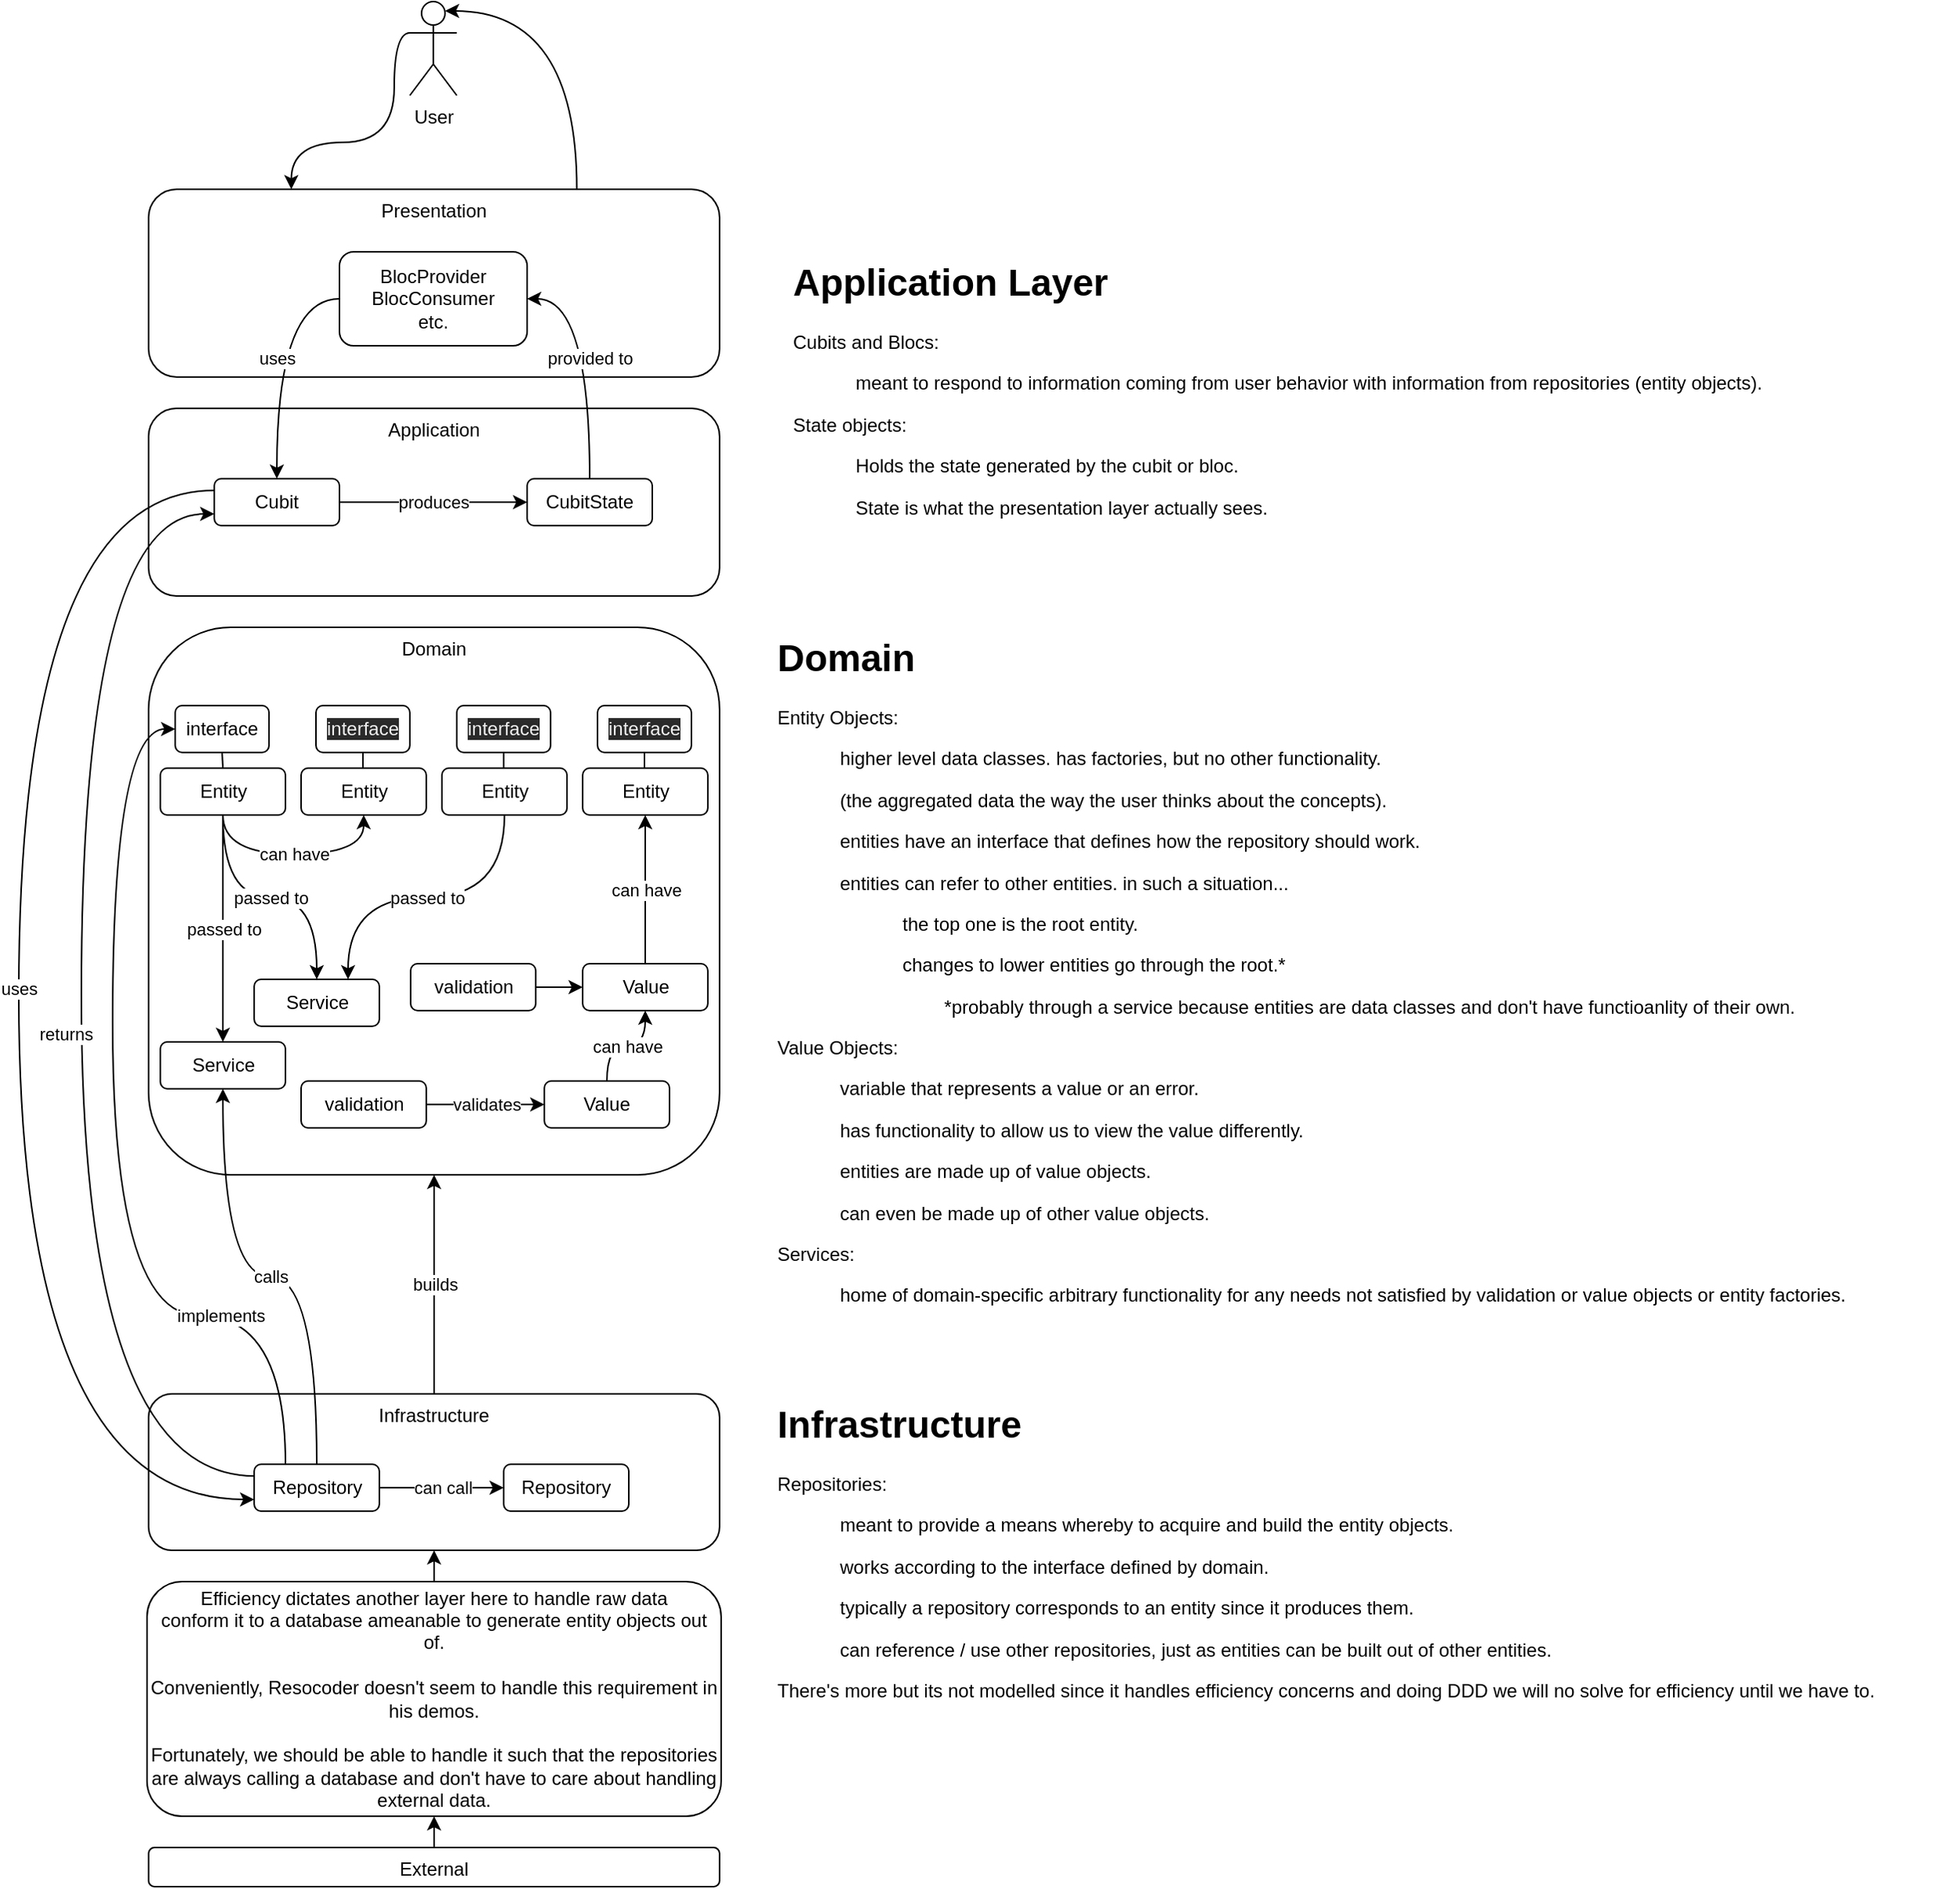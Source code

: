 <mxfile>
    <diagram id="4qzn5sLREzXGOIQIwJdZ" name="Page-1">
        <mxGraphModel dx="1336" dy="1452" grid="1" gridSize="10" guides="1" tooltips="1" connect="1" arrows="1" fold="1" page="1" pageScale="1" pageWidth="850" pageHeight="1100" math="0" shadow="0">
            <root>
                <mxCell id="0"/>
                <mxCell id="1" parent="0"/>
                <mxCell id="31" value="builds" style="edgeStyle=orthogonalEdgeStyle;curved=1;html=1;entryX=0.5;entryY=1;entryDx=0;entryDy=0;" edge="1" parent="1" source="2" target="4">
                    <mxGeometry relative="1" as="geometry"/>
                </mxCell>
                <mxCell id="2" value="Infrastructure" style="rounded=1;whiteSpace=wrap;html=1;verticalAlign=top;align=center;" vertex="1" parent="1">
                    <mxGeometry x="243" y="780" width="365" height="100" as="geometry"/>
                </mxCell>
                <mxCell id="4" value="Domain" style="rounded=1;whiteSpace=wrap;html=1;verticalAlign=top;align=center;" vertex="1" parent="1">
                    <mxGeometry x="243" y="290" width="365" height="350" as="geometry"/>
                </mxCell>
                <mxCell id="5" value="Application" style="rounded=1;whiteSpace=wrap;html=1;verticalAlign=top;align=center;" vertex="1" parent="1">
                    <mxGeometry x="243" y="150" width="365" height="120" as="geometry"/>
                </mxCell>
                <mxCell id="59" style="edgeStyle=orthogonalEdgeStyle;curved=1;html=1;entryX=0.75;entryY=0.1;entryDx=0;entryDy=0;entryPerimeter=0;exitX=0.75;exitY=0;exitDx=0;exitDy=0;" edge="1" parent="1" source="6" target="57">
                    <mxGeometry relative="1" as="geometry">
                        <Array as="points">
                            <mxPoint x="517" y="-104"/>
                        </Array>
                    </mxGeometry>
                </mxCell>
                <mxCell id="6" value="Presentation" style="rounded=1;whiteSpace=wrap;html=1;verticalAlign=top;align=center;" vertex="1" parent="1">
                    <mxGeometry x="243" y="10" width="365" height="120" as="geometry"/>
                </mxCell>
                <mxCell id="75" style="edgeStyle=orthogonalEdgeStyle;curved=1;html=1;entryX=0.5;entryY=1;entryDx=0;entryDy=0;startArrow=none;startFill=0;endArrow=classic;endFill=1;" edge="1" parent="1" source="7" target="73">
                    <mxGeometry relative="1" as="geometry"/>
                </mxCell>
                <mxCell id="7" value="External" style="rounded=1;whiteSpace=wrap;html=1;verticalAlign=top;align=center;" vertex="1" parent="1">
                    <mxGeometry x="243" y="1070" width="365" height="25" as="geometry"/>
                </mxCell>
                <mxCell id="20" value="can call" style="edgeStyle=orthogonalEdgeStyle;curved=1;html=1;entryX=0;entryY=0.5;entryDx=0;entryDy=0;exitX=1;exitY=0.5;exitDx=0;exitDy=0;" edge="1" parent="1" source="8" target="9">
                    <mxGeometry relative="1" as="geometry">
                        <Array as="points">
                            <mxPoint x="450" y="840"/>
                            <mxPoint x="450" y="840"/>
                        </Array>
                    </mxGeometry>
                </mxCell>
                <mxCell id="54" value="returns" style="edgeStyle=orthogonalEdgeStyle;curved=1;html=1;entryX=0;entryY=0.75;entryDx=0;entryDy=0;exitX=0;exitY=0.25;exitDx=0;exitDy=0;" edge="1" parent="1" source="8" target="46">
                    <mxGeometry x="-0.03" y="10" relative="1" as="geometry">
                        <Array as="points">
                            <mxPoint x="200" y="833"/>
                            <mxPoint x="200" y="218"/>
                        </Array>
                        <mxPoint as="offset"/>
                    </mxGeometry>
                </mxCell>
                <mxCell id="66" value="calls" style="edgeStyle=orthogonalEdgeStyle;curved=1;html=1;entryX=0.5;entryY=1;entryDx=0;entryDy=0;startArrow=none;startFill=0;endArrow=classic;endFill=1;" edge="1" parent="1" source="8" target="32">
                    <mxGeometry relative="1" as="geometry"/>
                </mxCell>
                <mxCell id="8" value="Repository" style="rounded=1;whiteSpace=wrap;html=1;" vertex="1" parent="1">
                    <mxGeometry x="310.5" y="825" width="80" height="30" as="geometry"/>
                </mxCell>
                <mxCell id="9" value="Repository" style="rounded=1;whiteSpace=wrap;html=1;" vertex="1" parent="1">
                    <mxGeometry x="470" y="825" width="80" height="30" as="geometry"/>
                </mxCell>
                <mxCell id="17" value="can have" style="edgeStyle=orthogonalEdgeStyle;curved=1;html=1;entryX=0.5;entryY=1;entryDx=0;entryDy=0;exitX=0.5;exitY=1;exitDx=0;exitDy=0;" edge="1" parent="1" source="12" target="13">
                    <mxGeometry relative="1" as="geometry">
                        <Array as="points">
                            <mxPoint x="290.5" y="435"/>
                            <mxPoint x="380.5" y="435"/>
                        </Array>
                    </mxGeometry>
                </mxCell>
                <mxCell id="39" value="passed to" style="edgeStyle=orthogonalEdgeStyle;curved=1;html=1;entryX=0.5;entryY=0;entryDx=0;entryDy=0;" edge="1" parent="1" source="12" target="32">
                    <mxGeometry relative="1" as="geometry"/>
                </mxCell>
                <mxCell id="40" value="passed to" style="edgeStyle=orthogonalEdgeStyle;curved=1;html=1;entryX=0.5;entryY=0;entryDx=0;entryDy=0;" edge="1" parent="1" source="12" target="35">
                    <mxGeometry relative="1" as="geometry"/>
                </mxCell>
                <mxCell id="12" value="Entity" style="rounded=1;whiteSpace=wrap;html=1;" vertex="1" parent="1">
                    <mxGeometry x="250.5" y="380" width="80" height="30" as="geometry"/>
                </mxCell>
                <mxCell id="13" value="Entity" style="rounded=1;whiteSpace=wrap;html=1;" vertex="1" parent="1">
                    <mxGeometry x="340.5" y="380" width="80" height="30" as="geometry"/>
                </mxCell>
                <mxCell id="41" value="passed to" style="edgeStyle=orthogonalEdgeStyle;curved=1;html=1;entryX=0.75;entryY=0;entryDx=0;entryDy=0;exitX=0.5;exitY=1;exitDx=0;exitDy=0;" edge="1" parent="1" source="14" target="35">
                    <mxGeometry relative="1" as="geometry"/>
                </mxCell>
                <mxCell id="14" value="Entity" style="rounded=1;whiteSpace=wrap;html=1;" vertex="1" parent="1">
                    <mxGeometry x="430.5" y="380" width="80" height="30" as="geometry"/>
                </mxCell>
                <mxCell id="15" value="Entity" style="rounded=1;whiteSpace=wrap;html=1;" vertex="1" parent="1">
                    <mxGeometry x="520.5" y="380" width="80" height="30" as="geometry"/>
                </mxCell>
                <mxCell id="23" value="can have" style="edgeStyle=orthogonalEdgeStyle;curved=1;html=1;entryX=0.5;entryY=1;entryDx=0;entryDy=0;" edge="1" parent="1" source="21" target="15">
                    <mxGeometry relative="1" as="geometry"/>
                </mxCell>
                <mxCell id="21" value="Value" style="rounded=1;whiteSpace=wrap;html=1;" vertex="1" parent="1">
                    <mxGeometry x="520.5" y="505" width="80" height="30" as="geometry"/>
                </mxCell>
                <mxCell id="25" value="can have" style="edgeStyle=orthogonalEdgeStyle;curved=1;html=1;" edge="1" parent="1" source="24" target="21">
                    <mxGeometry relative="1" as="geometry"/>
                </mxCell>
                <mxCell id="24" value="Value" style="rounded=1;whiteSpace=wrap;html=1;" vertex="1" parent="1">
                    <mxGeometry x="496" y="580" width="80" height="30" as="geometry"/>
                </mxCell>
                <mxCell id="27" value="validates" style="edgeStyle=orthogonalEdgeStyle;curved=1;html=1;" edge="1" parent="1" source="26" target="24">
                    <mxGeometry relative="1" as="geometry"/>
                </mxCell>
                <mxCell id="26" value="validation" style="rounded=1;whiteSpace=wrap;html=1;" vertex="1" parent="1">
                    <mxGeometry x="340.5" y="580" width="80" height="30" as="geometry"/>
                </mxCell>
                <mxCell id="28" value="&lt;h1&gt;Domain&lt;/h1&gt;&lt;p&gt;Entity Objects:&lt;/p&gt;&lt;blockquote style=&quot;margin: 0 0 0 40px ; border: none ; padding: 0px&quot;&gt;&lt;p&gt;higher level data classes. has factories, but no other functionality.&lt;/p&gt;&lt;p&gt;(the aggregated data the way the user thinks about the concepts).&amp;nbsp;&lt;/p&gt;&lt;p&gt;entities have an interface that defines how the repository should work.&lt;/p&gt;&lt;p&gt;entities can refer to other entities. in such a situation...&lt;/p&gt;&lt;blockquote style=&quot;margin: 0 0 0 40px ; border: none ; padding: 0px&quot;&gt;&lt;p&gt;the top one is the root entity.&lt;/p&gt;&lt;/blockquote&gt;&lt;blockquote style=&quot;margin: 0 0 0 40px ; border: none ; padding: 0px&quot;&gt;&lt;p&gt;changes to lower entities go through the root.*&lt;/p&gt;&lt;p&gt;&lt;span&gt;&#9;&lt;/span&gt;&lt;span style=&quot;white-space: pre&quot;&gt;&#9;&lt;/span&gt;*probably through a service because entities are data classes and don't have functioanlity of their own.&lt;/p&gt;&lt;/blockquote&gt;&lt;/blockquote&gt;&lt;p&gt;Value Objects:&lt;/p&gt;&lt;blockquote style=&quot;border: none ; margin: 0px 0px 0px 40px ; padding: 0px&quot;&gt;&lt;p&gt;variable that represents a value or an error.&amp;nbsp;&lt;/p&gt;&lt;p&gt;has functionality to allow us to view the value differently.&lt;/p&gt;&lt;p&gt;entities are made up of value objects.&lt;/p&gt;&lt;p&gt;can even be made up of other value objects.&lt;/p&gt;&lt;/blockquote&gt;&lt;p&gt;&lt;span&gt;Services:&lt;/span&gt;&lt;br&gt;&lt;/p&gt;&lt;blockquote style=&quot;margin: 0 0 0 40px ; border: none ; padding: 0px&quot;&gt;&lt;p&gt;home of domain-specific arbitrary functionality for any needs not satisfied by validation or value objects or entity factories.&lt;/p&gt;&lt;/blockquote&gt;" style="text;html=1;strokeColor=none;fillColor=none;spacing=5;spacingTop=-20;whiteSpace=wrap;overflow=hidden;rounded=0;" vertex="1" parent="1">
                    <mxGeometry x="640" y="290" width="750" height="440" as="geometry"/>
                </mxCell>
                <mxCell id="32" value="Service" style="rounded=1;whiteSpace=wrap;html=1;" vertex="1" parent="1">
                    <mxGeometry x="250.5" y="555" width="80" height="30" as="geometry"/>
                </mxCell>
                <mxCell id="33" value="&lt;h1&gt;Infrastructure&lt;/h1&gt;&lt;p&gt;Repositories:&lt;/p&gt;&lt;blockquote style=&quot;border: none ; margin: 0px 0px 0px 40px ; padding: 0px&quot;&gt;&lt;p&gt;meant to provide a means whereby to acquire and build the entity objects.&lt;/p&gt;&lt;p&gt;works according to the interface defined by domain.&lt;/p&gt;&lt;p&gt;typically a repository corresponds to an entity since it produces them.&lt;/p&gt;&lt;p&gt;can reference / use other repositories, just as entities can be built out of other entities.&lt;/p&gt;&lt;/blockquote&gt;&lt;p&gt;There's more but its not modelled since it handles efficiency concerns and doing DDD we will no solve for efficiency until we have to.&lt;/p&gt;" style="text;html=1;strokeColor=none;fillColor=none;spacing=5;spacingTop=-20;whiteSpace=wrap;overflow=hidden;rounded=0;" vertex="1" parent="1">
                    <mxGeometry x="640" y="780" width="750" height="240" as="geometry"/>
                </mxCell>
                <mxCell id="35" value="Service" style="rounded=1;whiteSpace=wrap;html=1;" vertex="1" parent="1">
                    <mxGeometry x="310.5" y="515" width="80" height="30" as="geometry"/>
                </mxCell>
                <mxCell id="43" style="edgeStyle=orthogonalEdgeStyle;curved=1;html=1;" edge="1" parent="1" source="42" target="21">
                    <mxGeometry relative="1" as="geometry"/>
                </mxCell>
                <mxCell id="42" value="validation" style="rounded=1;whiteSpace=wrap;html=1;" vertex="1" parent="1">
                    <mxGeometry x="410.5" y="505" width="80" height="30" as="geometry"/>
                </mxCell>
                <mxCell id="44" value="&lt;h1&gt;Application Layer&lt;/h1&gt;&lt;p&gt;Cubits and Blocs:&lt;/p&gt;&lt;blockquote style=&quot;border: none ; margin: 0px 0px 0px 40px ; padding: 0px&quot;&gt;&lt;p&gt;meant to respond to information coming from user behavior with information from repositories (entity objects).&lt;/p&gt;&lt;/blockquote&gt;&lt;p&gt;State objects:&lt;/p&gt;&lt;blockquote style=&quot;margin: 0 0 0 40px ; border: none ; padding: 0px&quot;&gt;&lt;p&gt;Holds the state generated by the cubit or bloc.&lt;/p&gt;&lt;p&gt;State is what the presentation layer actually sees.&lt;/p&gt;&lt;/blockquote&gt;" style="text;html=1;strokeColor=none;fillColor=none;spacing=5;spacingTop=-20;whiteSpace=wrap;overflow=hidden;rounded=0;" vertex="1" parent="1">
                    <mxGeometry x="650" y="50" width="750" height="220" as="geometry"/>
                </mxCell>
                <mxCell id="50" value="produces" style="edgeStyle=orthogonalEdgeStyle;curved=1;html=1;entryX=0;entryY=0.5;entryDx=0;entryDy=0;" edge="1" parent="1" source="46" target="47">
                    <mxGeometry relative="1" as="geometry"/>
                </mxCell>
                <mxCell id="53" value="uses" style="edgeStyle=orthogonalEdgeStyle;curved=1;html=1;entryX=0;entryY=0.75;entryDx=0;entryDy=0;exitX=0;exitY=0.25;exitDx=0;exitDy=0;" edge="1" parent="1" source="46" target="8">
                    <mxGeometry x="-0.039" relative="1" as="geometry">
                        <Array as="points">
                            <mxPoint x="160" y="203"/>
                            <mxPoint x="160" y="848"/>
                        </Array>
                        <mxPoint y="1" as="offset"/>
                    </mxGeometry>
                </mxCell>
                <mxCell id="46" value="Cubit" style="rounded=1;whiteSpace=wrap;html=1;" vertex="1" parent="1">
                    <mxGeometry x="285" y="195" width="80" height="30" as="geometry"/>
                </mxCell>
                <mxCell id="51" value="provided to" style="edgeStyle=orthogonalEdgeStyle;curved=1;html=1;entryX=1;entryY=0.5;entryDx=0;entryDy=0;" edge="1" parent="1" source="47" target="49">
                    <mxGeometry relative="1" as="geometry"/>
                </mxCell>
                <mxCell id="47" value="CubitState" style="rounded=1;whiteSpace=wrap;html=1;" vertex="1" parent="1">
                    <mxGeometry x="485" y="195" width="80" height="30" as="geometry"/>
                </mxCell>
                <mxCell id="52" value="uses" style="edgeStyle=orthogonalEdgeStyle;curved=1;html=1;entryX=0.5;entryY=0;entryDx=0;entryDy=0;exitX=0;exitY=0.5;exitDx=0;exitDy=0;" edge="1" parent="1" source="49" target="46">
                    <mxGeometry relative="1" as="geometry"/>
                </mxCell>
                <mxCell id="49" value="BlocProvider&lt;br&gt;BlocConsumer&lt;br&gt;etc." style="rounded=1;whiteSpace=wrap;html=1;" vertex="1" parent="1">
                    <mxGeometry x="365" y="50" width="120" height="60" as="geometry"/>
                </mxCell>
                <mxCell id="58" style="edgeStyle=orthogonalEdgeStyle;curved=1;html=1;exitX=0;exitY=0.333;exitDx=0;exitDy=0;exitPerimeter=0;entryX=0.25;entryY=0;entryDx=0;entryDy=0;" edge="1" parent="1" source="57" target="6">
                    <mxGeometry relative="1" as="geometry"/>
                </mxCell>
                <mxCell id="57" value="User" style="shape=umlActor;verticalLabelPosition=bottom;verticalAlign=top;html=1;outlineConnect=0;" vertex="1" parent="1">
                    <mxGeometry x="410" y="-110" width="30" height="60" as="geometry"/>
                </mxCell>
                <mxCell id="65" value="implements" style="edgeStyle=orthogonalEdgeStyle;curved=1;html=1;entryX=0.25;entryY=0;entryDx=0;entryDy=0;exitX=0;exitY=0.5;exitDx=0;exitDy=0;endArrow=none;endFill=0;startArrow=classic;startFill=1;" edge="1" parent="1" source="61" target="8">
                    <mxGeometry x="0.558" relative="1" as="geometry">
                        <Array as="points">
                            <mxPoint x="220" y="355"/>
                            <mxPoint x="220" y="730"/>
                            <mxPoint x="331" y="730"/>
                        </Array>
                        <mxPoint as="offset"/>
                    </mxGeometry>
                </mxCell>
                <mxCell id="68" style="edgeStyle=orthogonalEdgeStyle;curved=1;html=1;exitX=0.5;exitY=1;exitDx=0;exitDy=0;entryX=0.5;entryY=0;entryDx=0;entryDy=0;startArrow=none;startFill=0;endArrow=none;endFill=0;" edge="1" parent="1" source="61" target="12">
                    <mxGeometry relative="1" as="geometry"/>
                </mxCell>
                <mxCell id="61" value="interface" style="rounded=1;whiteSpace=wrap;html=1;" vertex="1" parent="1">
                    <mxGeometry x="260" y="340" width="60" height="30" as="geometry"/>
                </mxCell>
                <mxCell id="70" style="edgeStyle=orthogonalEdgeStyle;curved=1;html=1;startArrow=none;startFill=0;endArrow=none;endFill=0;" edge="1" parent="1" source="62" target="13">
                    <mxGeometry relative="1" as="geometry"/>
                </mxCell>
                <mxCell id="62" value="&#10;&#10;&lt;span style=&quot;color: rgb(240, 240, 240); font-family: helvetica; font-size: 12px; font-style: normal; font-weight: 400; letter-spacing: normal; text-align: center; text-indent: 0px; text-transform: none; word-spacing: 0px; background-color: rgb(42, 42, 42); display: inline; float: none;&quot;&gt;interface&lt;/span&gt;&#10;&#10;" style="rounded=1;whiteSpace=wrap;html=1;" vertex="1" parent="1">
                    <mxGeometry x="350" y="340" width="60" height="30" as="geometry"/>
                </mxCell>
                <mxCell id="71" style="edgeStyle=orthogonalEdgeStyle;curved=1;html=1;startArrow=none;startFill=0;endArrow=none;endFill=0;" edge="1" parent="1" source="63" target="14">
                    <mxGeometry relative="1" as="geometry"/>
                </mxCell>
                <mxCell id="63" value="&#10;&#10;&lt;span style=&quot;color: rgb(240, 240, 240); font-family: helvetica; font-size: 12px; font-style: normal; font-weight: 400; letter-spacing: normal; text-align: center; text-indent: 0px; text-transform: none; word-spacing: 0px; background-color: rgb(42, 42, 42); display: inline; float: none;&quot;&gt;interface&lt;/span&gt;&#10;&#10;" style="rounded=1;whiteSpace=wrap;html=1;" vertex="1" parent="1">
                    <mxGeometry x="440" y="340" width="60" height="30" as="geometry"/>
                </mxCell>
                <mxCell id="72" style="edgeStyle=orthogonalEdgeStyle;curved=1;html=1;startArrow=none;startFill=0;endArrow=none;endFill=0;" edge="1" parent="1" source="64" target="15">
                    <mxGeometry relative="1" as="geometry"/>
                </mxCell>
                <mxCell id="64" value="&#10;&#10;&lt;span style=&quot;color: rgb(240, 240, 240); font-family: helvetica; font-size: 12px; font-style: normal; font-weight: 400; letter-spacing: normal; text-align: center; text-indent: 0px; text-transform: none; word-spacing: 0px; background-color: rgb(42, 42, 42); display: inline; float: none;&quot;&gt;interface&lt;/span&gt;&#10;&#10;" style="rounded=1;whiteSpace=wrap;html=1;" vertex="1" parent="1">
                    <mxGeometry x="530" y="340" width="60" height="30" as="geometry"/>
                </mxCell>
                <mxCell id="74" style="edgeStyle=orthogonalEdgeStyle;curved=1;html=1;entryX=0.5;entryY=1;entryDx=0;entryDy=0;startArrow=none;startFill=0;endArrow=classic;endFill=1;" edge="1" parent="1" source="73" target="2">
                    <mxGeometry relative="1" as="geometry"/>
                </mxCell>
                <mxCell id="73" value="Efficiency dictates another layer here to handle raw data&lt;br&gt;conform it to a database ameanable to generate entity objects out of.&lt;br&gt;&lt;br&gt;Conveniently, Resocoder doesn't seem to handle this requirement in his demos.&lt;br&gt;&lt;br&gt;Fortunately, we should be able to handle it such that the repositories are always calling a database and don't have to care about handling external data." style="rounded=1;whiteSpace=wrap;html=1;" vertex="1" parent="1">
                    <mxGeometry x="242" y="900" width="367" height="150" as="geometry"/>
                </mxCell>
            </root>
        </mxGraphModel>
    </diagram>
</mxfile>